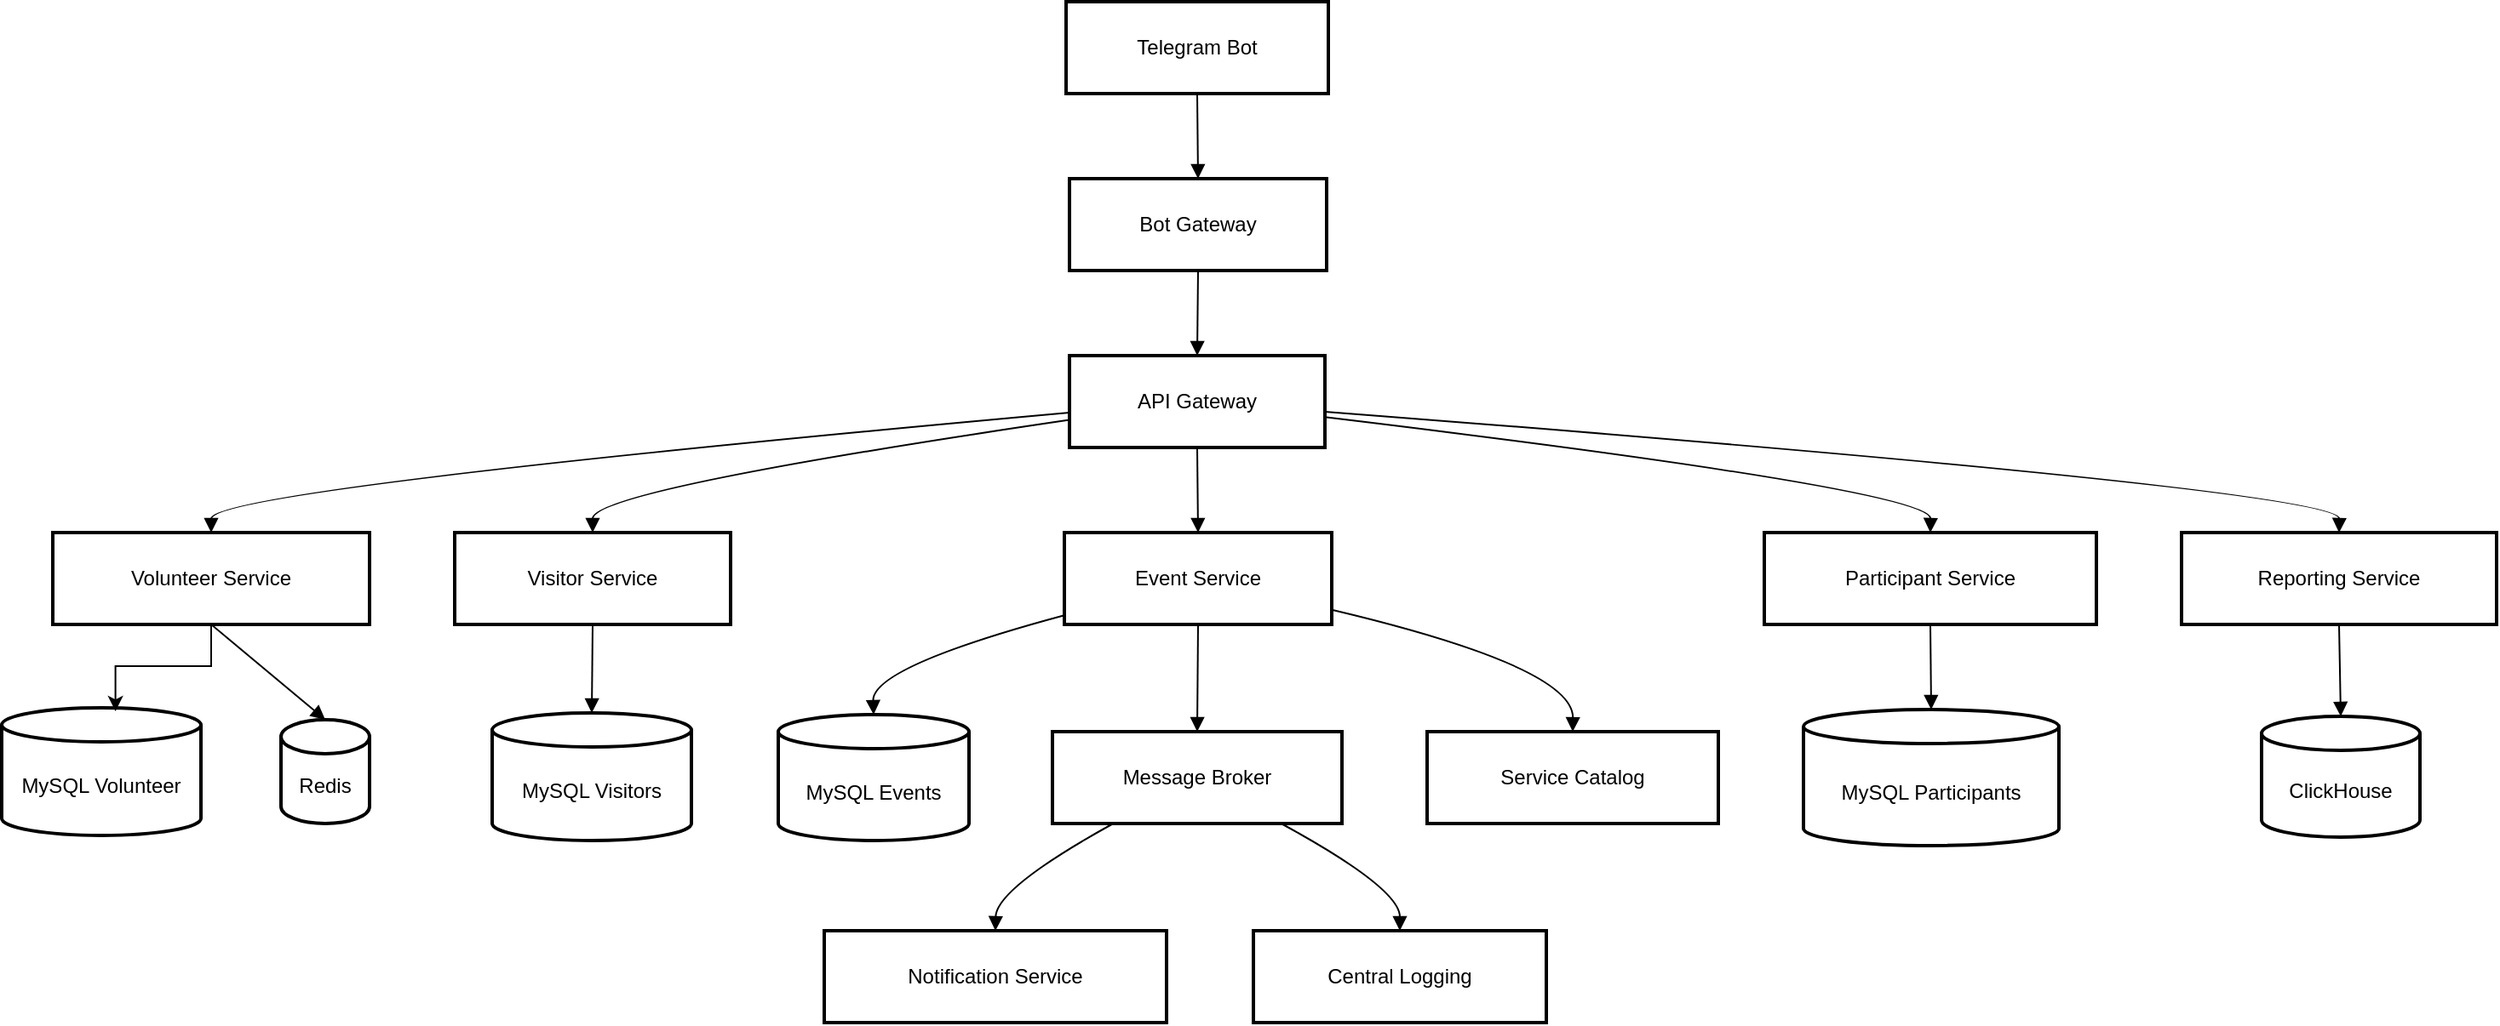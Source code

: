 <mxfile version="26.1.0">
  <diagram name="Страница — 1" id="g-E0MQvQJYFKJvLtGPa6">
    <mxGraphModel dx="2762" dy="1068" grid="1" gridSize="10" guides="1" tooltips="1" connect="1" arrows="1" fold="1" page="1" pageScale="1" pageWidth="827" pageHeight="1169" math="0" shadow="0">
      <root>
        <mxCell id="0" />
        <mxCell id="1" parent="0" />
        <mxCell id="4N5cM67f090hSMu5CXRr-48" value="Telegram Bot" style="whiteSpace=wrap;strokeWidth=2;" vertex="1" parent="1">
          <mxGeometry x="615" y="270" width="154" height="54" as="geometry" />
        </mxCell>
        <mxCell id="4N5cM67f090hSMu5CXRr-49" value="Bot Gateway" style="whiteSpace=wrap;strokeWidth=2;" vertex="1" parent="1">
          <mxGeometry x="617" y="374" width="151" height="54" as="geometry" />
        </mxCell>
        <mxCell id="4N5cM67f090hSMu5CXRr-50" value="API Gateway" style="whiteSpace=wrap;strokeWidth=2;" vertex="1" parent="1">
          <mxGeometry x="617" y="478" width="150" height="54" as="geometry" />
        </mxCell>
        <mxCell id="4N5cM67f090hSMu5CXRr-51" value="Volunteer Service" style="whiteSpace=wrap;strokeWidth=2;" vertex="1" parent="1">
          <mxGeometry x="20" y="582" width="186" height="54" as="geometry" />
        </mxCell>
        <mxCell id="4N5cM67f090hSMu5CXRr-52" value="Visitor Service" style="whiteSpace=wrap;strokeWidth=2;" vertex="1" parent="1">
          <mxGeometry x="256" y="582" width="162" height="54" as="geometry" />
        </mxCell>
        <mxCell id="4N5cM67f090hSMu5CXRr-53" value="Event Service" style="whiteSpace=wrap;strokeWidth=2;" vertex="1" parent="1">
          <mxGeometry x="614" y="582" width="157" height="54" as="geometry" />
        </mxCell>
        <mxCell id="4N5cM67f090hSMu5CXRr-54" value="Participant Service" style="whiteSpace=wrap;strokeWidth=2;" vertex="1" parent="1">
          <mxGeometry x="1025" y="582" width="195" height="54" as="geometry" />
        </mxCell>
        <mxCell id="4N5cM67f090hSMu5CXRr-55" value="Reporting Service" style="whiteSpace=wrap;strokeWidth=2;" vertex="1" parent="1">
          <mxGeometry x="1270" y="582" width="185" height="54" as="geometry" />
        </mxCell>
        <mxCell id="4N5cM67f090hSMu5CXRr-56" value="Redis" style="shape=cylinder3;boundedLbl=1;backgroundOutline=1;size=10;strokeWidth=2;whiteSpace=wrap;" vertex="1" parent="1">
          <mxGeometry x="154" y="692" width="52" height="61" as="geometry" />
        </mxCell>
        <mxCell id="4N5cM67f090hSMu5CXRr-57" value="MySQL Visitors" style="shape=cylinder3;boundedLbl=1;backgroundOutline=1;size=10;strokeWidth=2;whiteSpace=wrap;" vertex="1" parent="1">
          <mxGeometry x="278" y="688" width="117" height="75" as="geometry" />
        </mxCell>
        <mxCell id="4N5cM67f090hSMu5CXRr-58" value="MySQL Events" style="shape=cylinder3;boundedLbl=1;backgroundOutline=1;size=10;strokeWidth=2;whiteSpace=wrap;" vertex="1" parent="1">
          <mxGeometry x="446" y="689" width="112" height="74" as="geometry" />
        </mxCell>
        <mxCell id="4N5cM67f090hSMu5CXRr-59" value="MySQL Participants" style="shape=cylinder3;boundedLbl=1;backgroundOutline=1;size=10;strokeWidth=2;whiteSpace=wrap;" vertex="1" parent="1">
          <mxGeometry x="1048" y="686" width="150" height="80" as="geometry" />
        </mxCell>
        <mxCell id="4N5cM67f090hSMu5CXRr-60" value="ClickHouse" style="shape=cylinder3;boundedLbl=1;backgroundOutline=1;size=10;strokeWidth=2;whiteSpace=wrap;" vertex="1" parent="1">
          <mxGeometry x="1317" y="690" width="93" height="71" as="geometry" />
        </mxCell>
        <mxCell id="4N5cM67f090hSMu5CXRr-61" value="Message Broker" style="whiteSpace=wrap;strokeWidth=2;" vertex="1" parent="1">
          <mxGeometry x="607" y="699" width="170" height="54" as="geometry" />
        </mxCell>
        <mxCell id="4N5cM67f090hSMu5CXRr-62" value="Notification Service" style="whiteSpace=wrap;strokeWidth=2;" vertex="1" parent="1">
          <mxGeometry x="473" y="816" width="201" height="54" as="geometry" />
        </mxCell>
        <mxCell id="4N5cM67f090hSMu5CXRr-63" value="Central Logging" style="whiteSpace=wrap;strokeWidth=2;" vertex="1" parent="1">
          <mxGeometry x="725" y="816" width="172" height="54" as="geometry" />
        </mxCell>
        <mxCell id="4N5cM67f090hSMu5CXRr-64" value="Service Catalog" style="whiteSpace=wrap;strokeWidth=2;" vertex="1" parent="1">
          <mxGeometry x="827" y="699" width="171" height="54" as="geometry" />
        </mxCell>
        <mxCell id="4N5cM67f090hSMu5CXRr-65" value="" style="curved=1;startArrow=none;endArrow=block;exitX=0.5;exitY=1;entryX=0.5;entryY=0;rounded=0;" edge="1" parent="1" source="4N5cM67f090hSMu5CXRr-48" target="4N5cM67f090hSMu5CXRr-49">
          <mxGeometry relative="1" as="geometry">
            <Array as="points" />
          </mxGeometry>
        </mxCell>
        <mxCell id="4N5cM67f090hSMu5CXRr-66" value="" style="curved=1;startArrow=none;endArrow=block;exitX=0.5;exitY=1;entryX=0.5;entryY=0;rounded=0;" edge="1" parent="1" source="4N5cM67f090hSMu5CXRr-49" target="4N5cM67f090hSMu5CXRr-50">
          <mxGeometry relative="1" as="geometry">
            <Array as="points" />
          </mxGeometry>
        </mxCell>
        <mxCell id="4N5cM67f090hSMu5CXRr-67" value="" style="curved=1;startArrow=none;endArrow=block;exitX=0;exitY=0.62;entryX=0.5;entryY=0;rounded=0;" edge="1" parent="1" source="4N5cM67f090hSMu5CXRr-50" target="4N5cM67f090hSMu5CXRr-51">
          <mxGeometry relative="1" as="geometry">
            <Array as="points">
              <mxPoint x="113" y="557" />
            </Array>
          </mxGeometry>
        </mxCell>
        <mxCell id="4N5cM67f090hSMu5CXRr-68" value="" style="curved=1;startArrow=none;endArrow=block;exitX=0;exitY=0.7;entryX=0.5;entryY=0;rounded=0;" edge="1" parent="1" source="4N5cM67f090hSMu5CXRr-50" target="4N5cM67f090hSMu5CXRr-52">
          <mxGeometry relative="1" as="geometry">
            <Array as="points">
              <mxPoint x="337" y="557" />
            </Array>
          </mxGeometry>
        </mxCell>
        <mxCell id="4N5cM67f090hSMu5CXRr-69" value="" style="curved=1;startArrow=none;endArrow=block;exitX=0.5;exitY=1;entryX=0.5;entryY=0;rounded=0;" edge="1" parent="1" source="4N5cM67f090hSMu5CXRr-50" target="4N5cM67f090hSMu5CXRr-53">
          <mxGeometry relative="1" as="geometry">
            <Array as="points" />
          </mxGeometry>
        </mxCell>
        <mxCell id="4N5cM67f090hSMu5CXRr-70" value="" style="curved=1;startArrow=none;endArrow=block;exitX=1;exitY=0.67;entryX=0.5;entryY=0;rounded=0;" edge="1" parent="1" source="4N5cM67f090hSMu5CXRr-50" target="4N5cM67f090hSMu5CXRr-54">
          <mxGeometry relative="1" as="geometry">
            <Array as="points">
              <mxPoint x="1123" y="557" />
            </Array>
          </mxGeometry>
        </mxCell>
        <mxCell id="4N5cM67f090hSMu5CXRr-71" value="" style="curved=1;startArrow=none;endArrow=block;exitX=1;exitY=0.61;entryX=0.5;entryY=0;rounded=0;" edge="1" parent="1" source="4N5cM67f090hSMu5CXRr-50" target="4N5cM67f090hSMu5CXRr-55">
          <mxGeometry relative="1" as="geometry">
            <Array as="points">
              <mxPoint x="1363" y="557" />
            </Array>
          </mxGeometry>
        </mxCell>
        <mxCell id="4N5cM67f090hSMu5CXRr-72" value="" style="curved=1;startArrow=none;endArrow=block;exitX=0.5;exitY=1;entryX=0.5;entryY=0.01;rounded=0;" edge="1" parent="1" source="4N5cM67f090hSMu5CXRr-51" target="4N5cM67f090hSMu5CXRr-56">
          <mxGeometry relative="1" as="geometry">
            <Array as="points" />
          </mxGeometry>
        </mxCell>
        <mxCell id="4N5cM67f090hSMu5CXRr-73" value="" style="curved=1;startArrow=none;endArrow=block;exitX=0.5;exitY=1;entryX=0.5;entryY=0;rounded=0;" edge="1" parent="1" source="4N5cM67f090hSMu5CXRr-52" target="4N5cM67f090hSMu5CXRr-57">
          <mxGeometry relative="1" as="geometry">
            <Array as="points" />
          </mxGeometry>
        </mxCell>
        <mxCell id="4N5cM67f090hSMu5CXRr-74" value="" style="curved=1;startArrow=none;endArrow=block;exitX=0;exitY=0.9;entryX=0.5;entryY=0;rounded=0;" edge="1" parent="1" source="4N5cM67f090hSMu5CXRr-53" target="4N5cM67f090hSMu5CXRr-58">
          <mxGeometry relative="1" as="geometry">
            <Array as="points">
              <mxPoint x="501" y="661" />
            </Array>
          </mxGeometry>
        </mxCell>
        <mxCell id="4N5cM67f090hSMu5CXRr-75" value="" style="curved=1;startArrow=none;endArrow=block;exitX=0.5;exitY=1;entryX=0.5;entryY=0;rounded=0;" edge="1" parent="1" source="4N5cM67f090hSMu5CXRr-54" target="4N5cM67f090hSMu5CXRr-59">
          <mxGeometry relative="1" as="geometry">
            <Array as="points" />
          </mxGeometry>
        </mxCell>
        <mxCell id="4N5cM67f090hSMu5CXRr-76" value="" style="curved=1;startArrow=none;endArrow=block;exitX=0.5;exitY=1;entryX=0.5;entryY=0.01;rounded=0;" edge="1" parent="1" source="4N5cM67f090hSMu5CXRr-55" target="4N5cM67f090hSMu5CXRr-60">
          <mxGeometry relative="1" as="geometry">
            <Array as="points" />
          </mxGeometry>
        </mxCell>
        <mxCell id="4N5cM67f090hSMu5CXRr-77" value="" style="curved=1;startArrow=none;endArrow=block;exitX=0.5;exitY=1;entryX=0.5;entryY=0;rounded=0;" edge="1" parent="1" source="4N5cM67f090hSMu5CXRr-53" target="4N5cM67f090hSMu5CXRr-61">
          <mxGeometry relative="1" as="geometry">
            <Array as="points" />
          </mxGeometry>
        </mxCell>
        <mxCell id="4N5cM67f090hSMu5CXRr-78" value="" style="curved=1;startArrow=none;endArrow=block;exitX=0.21;exitY=1;entryX=0.5;entryY=0;rounded=0;" edge="1" parent="1" source="4N5cM67f090hSMu5CXRr-61" target="4N5cM67f090hSMu5CXRr-62">
          <mxGeometry relative="1" as="geometry">
            <Array as="points">
              <mxPoint x="574" y="791" />
            </Array>
          </mxGeometry>
        </mxCell>
        <mxCell id="4N5cM67f090hSMu5CXRr-79" value="" style="curved=1;startArrow=none;endArrow=block;exitX=0.79;exitY=1;entryX=0.5;entryY=0;rounded=0;" edge="1" parent="1" source="4N5cM67f090hSMu5CXRr-61" target="4N5cM67f090hSMu5CXRr-63">
          <mxGeometry relative="1" as="geometry">
            <Array as="points">
              <mxPoint x="811" y="791" />
            </Array>
          </mxGeometry>
        </mxCell>
        <mxCell id="4N5cM67f090hSMu5CXRr-80" value="" style="curved=1;startArrow=none;endArrow=block;exitX=1;exitY=0.84;entryX=0.5;entryY=0;rounded=0;" edge="1" parent="1" source="4N5cM67f090hSMu5CXRr-53" target="4N5cM67f090hSMu5CXRr-64">
          <mxGeometry relative="1" as="geometry">
            <Array as="points">
              <mxPoint x="913" y="661" />
            </Array>
          </mxGeometry>
        </mxCell>
        <mxCell id="4N5cM67f090hSMu5CXRr-81" value="MySQL Volunteer" style="shape=cylinder3;boundedLbl=1;backgroundOutline=1;size=10;strokeWidth=2;whiteSpace=wrap;" vertex="1" parent="1">
          <mxGeometry x="-10" y="685" width="117" height="75" as="geometry" />
        </mxCell>
        <mxCell id="4N5cM67f090hSMu5CXRr-82" style="edgeStyle=orthogonalEdgeStyle;rounded=0;orthogonalLoop=1;jettySize=auto;html=1;exitX=0.5;exitY=1;exitDx=0;exitDy=0;entryX=0.571;entryY=0.027;entryDx=0;entryDy=0;entryPerimeter=0;" edge="1" parent="1" source="4N5cM67f090hSMu5CXRr-51" target="4N5cM67f090hSMu5CXRr-81">
          <mxGeometry relative="1" as="geometry" />
        </mxCell>
      </root>
    </mxGraphModel>
  </diagram>
</mxfile>
